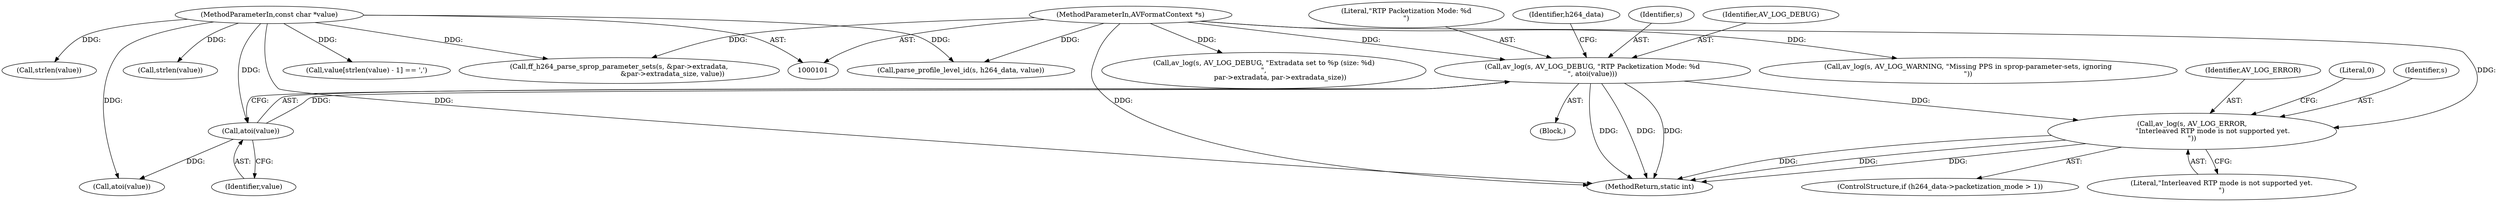 digraph "0_FFmpeg_c42a1388a6d1bfd8001bf6a4241d8ca27e49326d@pointer" {
"1000138" [label="(Call,av_log(s, AV_LOG_ERROR,\n                   \"Interleaved RTP mode is not supported yet.\n\"))"];
"1000120" [label="(Call,av_log(s, AV_LOG_DEBUG, \"RTP Packetization Mode: %d\n\", atoi(value)))"];
"1000102" [label="(MethodParameterIn,AVFormatContext *s)"];
"1000124" [label="(Call,atoi(value))"];
"1000106" [label="(MethodParameterIn,const char *value)"];
"1000140" [label="(Identifier,AV_LOG_ERROR)"];
"1000125" [label="(Identifier,value)"];
"1000218" [label="(Literal,0)"];
"1000154" [label="(Call,parse_profile_level_id(s, h264_data, value))"];
"1000167" [label="(Call,value[strlen(value) - 1] == ',')"];
"1000102" [label="(MethodParameterIn,AVFormatContext *s)"];
"1000128" [label="(Identifier,h264_data)"];
"1000139" [label="(Identifier,s)"];
"1000138" [label="(Call,av_log(s, AV_LOG_ERROR,\n                   \"Interleaved RTP mode is not supported yet.\n\"))"];
"1000171" [label="(Call,strlen(value))"];
"1000130" [label="(Call,atoi(value))"];
"1000119" [label="(Block,)"];
"1000121" [label="(Identifier,s)"];
"1000151" [label="(Call,strlen(value))"];
"1000122" [label="(Identifier,AV_LOG_DEBUG)"];
"1000132" [label="(ControlStructure,if (h264_data->packetization_mode > 1))"];
"1000124" [label="(Call,atoi(value))"];
"1000176" [label="(Call,av_log(s, AV_LOG_WARNING, \"Missing PPS in sprop-parameter-sets, ignoring\n\"))"];
"1000219" [label="(MethodReturn,static int)"];
"1000120" [label="(Call,av_log(s, AV_LOG_DEBUG, \"RTP Packetization Mode: %d\n\", atoi(value)))"];
"1000205" [label="(Call,av_log(s, AV_LOG_DEBUG, \"Extradata set to %p (size: %d)\n\",\n               par->extradata, par->extradata_size))"];
"1000141" [label="(Literal,\"Interleaved RTP mode is not supported yet.\n\")"];
"1000123" [label="(Literal,\"RTP Packetization Mode: %d\n\")"];
"1000194" [label="(Call,ff_h264_parse_sprop_parameter_sets(s, &par->extradata,\n                                                 &par->extradata_size, value))"];
"1000106" [label="(MethodParameterIn,const char *value)"];
"1000138" -> "1000132"  [label="AST: "];
"1000138" -> "1000141"  [label="CFG: "];
"1000139" -> "1000138"  [label="AST: "];
"1000140" -> "1000138"  [label="AST: "];
"1000141" -> "1000138"  [label="AST: "];
"1000218" -> "1000138"  [label="CFG: "];
"1000138" -> "1000219"  [label="DDG: "];
"1000138" -> "1000219"  [label="DDG: "];
"1000138" -> "1000219"  [label="DDG: "];
"1000120" -> "1000138"  [label="DDG: "];
"1000102" -> "1000138"  [label="DDG: "];
"1000120" -> "1000119"  [label="AST: "];
"1000120" -> "1000124"  [label="CFG: "];
"1000121" -> "1000120"  [label="AST: "];
"1000122" -> "1000120"  [label="AST: "];
"1000123" -> "1000120"  [label="AST: "];
"1000124" -> "1000120"  [label="AST: "];
"1000128" -> "1000120"  [label="CFG: "];
"1000120" -> "1000219"  [label="DDG: "];
"1000120" -> "1000219"  [label="DDG: "];
"1000120" -> "1000219"  [label="DDG: "];
"1000102" -> "1000120"  [label="DDG: "];
"1000124" -> "1000120"  [label="DDG: "];
"1000102" -> "1000101"  [label="AST: "];
"1000102" -> "1000219"  [label="DDG: "];
"1000102" -> "1000154"  [label="DDG: "];
"1000102" -> "1000176"  [label="DDG: "];
"1000102" -> "1000194"  [label="DDG: "];
"1000102" -> "1000205"  [label="DDG: "];
"1000124" -> "1000125"  [label="CFG: "];
"1000125" -> "1000124"  [label="AST: "];
"1000106" -> "1000124"  [label="DDG: "];
"1000124" -> "1000130"  [label="DDG: "];
"1000106" -> "1000101"  [label="AST: "];
"1000106" -> "1000219"  [label="DDG: "];
"1000106" -> "1000130"  [label="DDG: "];
"1000106" -> "1000151"  [label="DDG: "];
"1000106" -> "1000154"  [label="DDG: "];
"1000106" -> "1000167"  [label="DDG: "];
"1000106" -> "1000171"  [label="DDG: "];
"1000106" -> "1000194"  [label="DDG: "];
}
